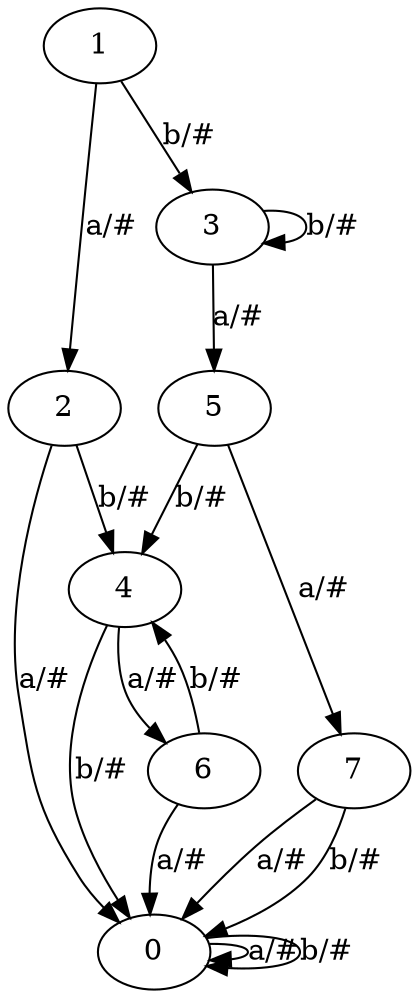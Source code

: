 digraph automate {
	0 -> 0 [label="a/#"];
	0 -> 0 [label="b/#"];
	1 -> 2 [label="a/#"];
	1 -> 3 [label="b/#"];
	2 -> 0 [label="a/#"];
	2 -> 4 [label="b/#"];
	3 -> 5 [label="a/#"];
	3 -> 3 [label="b/#"];
	4 -> 6 [label="a/#"];
	4 -> 0 [label="b/#"];
	5 -> 7 [label="a/#"];
	5 -> 4 [label="b/#"];
	6 -> 0 [label="a/#"];
	6 -> 4 [label="b/#"];
	7 -> 0 [label="a/#"];
	7 -> 0 [label="b/#"];
}